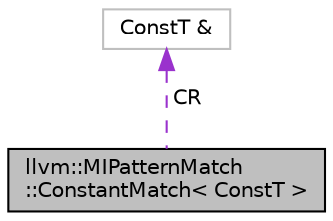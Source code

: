 digraph "llvm::MIPatternMatch::ConstantMatch&lt; ConstT &gt;"
{
 // LATEX_PDF_SIZE
  bgcolor="transparent";
  edge [fontname="Helvetica",fontsize="10",labelfontname="Helvetica",labelfontsize="10"];
  node [fontname="Helvetica",fontsize="10",shape=record];
  Node1 [label="llvm::MIPatternMatch\l::ConstantMatch\< ConstT \>",height=0.2,width=0.4,color="black", fillcolor="grey75", style="filled", fontcolor="black",tooltip=" "];
  Node2 -> Node1 [dir="back",color="darkorchid3",fontsize="10",style="dashed",label=" CR" ,fontname="Helvetica"];
  Node2 [label="ConstT &",height=0.2,width=0.4,color="grey75",tooltip=" "];
}
